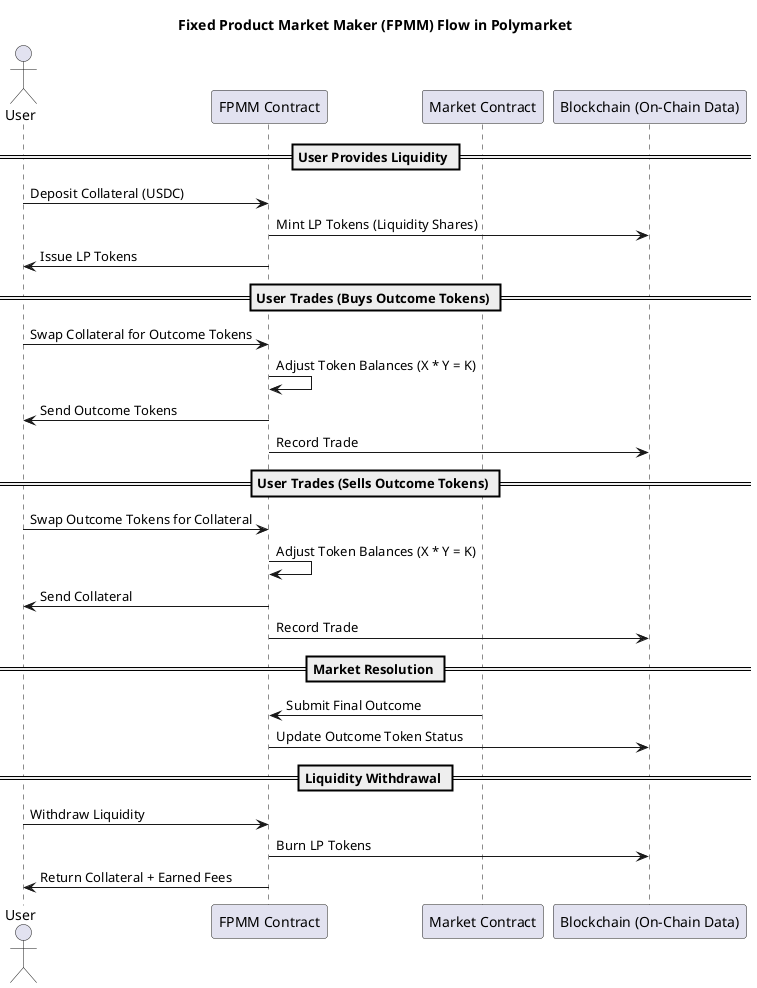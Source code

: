 @startuml
title Fixed Product Market Maker (FPMM) Flow in Polymarket

actor User
participant "FPMM Contract" as FPMM
participant "Market Contract" as Market
participant "Blockchain (On-Chain Data)" as Blockchain

== User Provides Liquidity ==
User -> FPMM: Deposit Collateral (USDC)
FPMM -> Blockchain: Mint LP Tokens (Liquidity Shares)
FPMM -> User: Issue LP Tokens

== User Trades (Buys Outcome Tokens) ==
User -> FPMM: Swap Collateral for Outcome Tokens
FPMM -> FPMM: Adjust Token Balances (X * Y = K)
FPMM -> User: Send Outcome Tokens
FPMM -> Blockchain: Record Trade

== User Trades (Sells Outcome Tokens) ==
User -> FPMM: Swap Outcome Tokens for Collateral
FPMM -> FPMM: Adjust Token Balances (X * Y = K)
FPMM -> User: Send Collateral
FPMM -> Blockchain: Record Trade

== Market Resolution ==
Market -> FPMM: Submit Final Outcome
FPMM -> Blockchain: Update Outcome Token Status

== Liquidity Withdrawal ==
User -> FPMM: Withdraw Liquidity
FPMM -> Blockchain: Burn LP Tokens
FPMM -> User: Return Collateral + Earned Fees

@enduml
